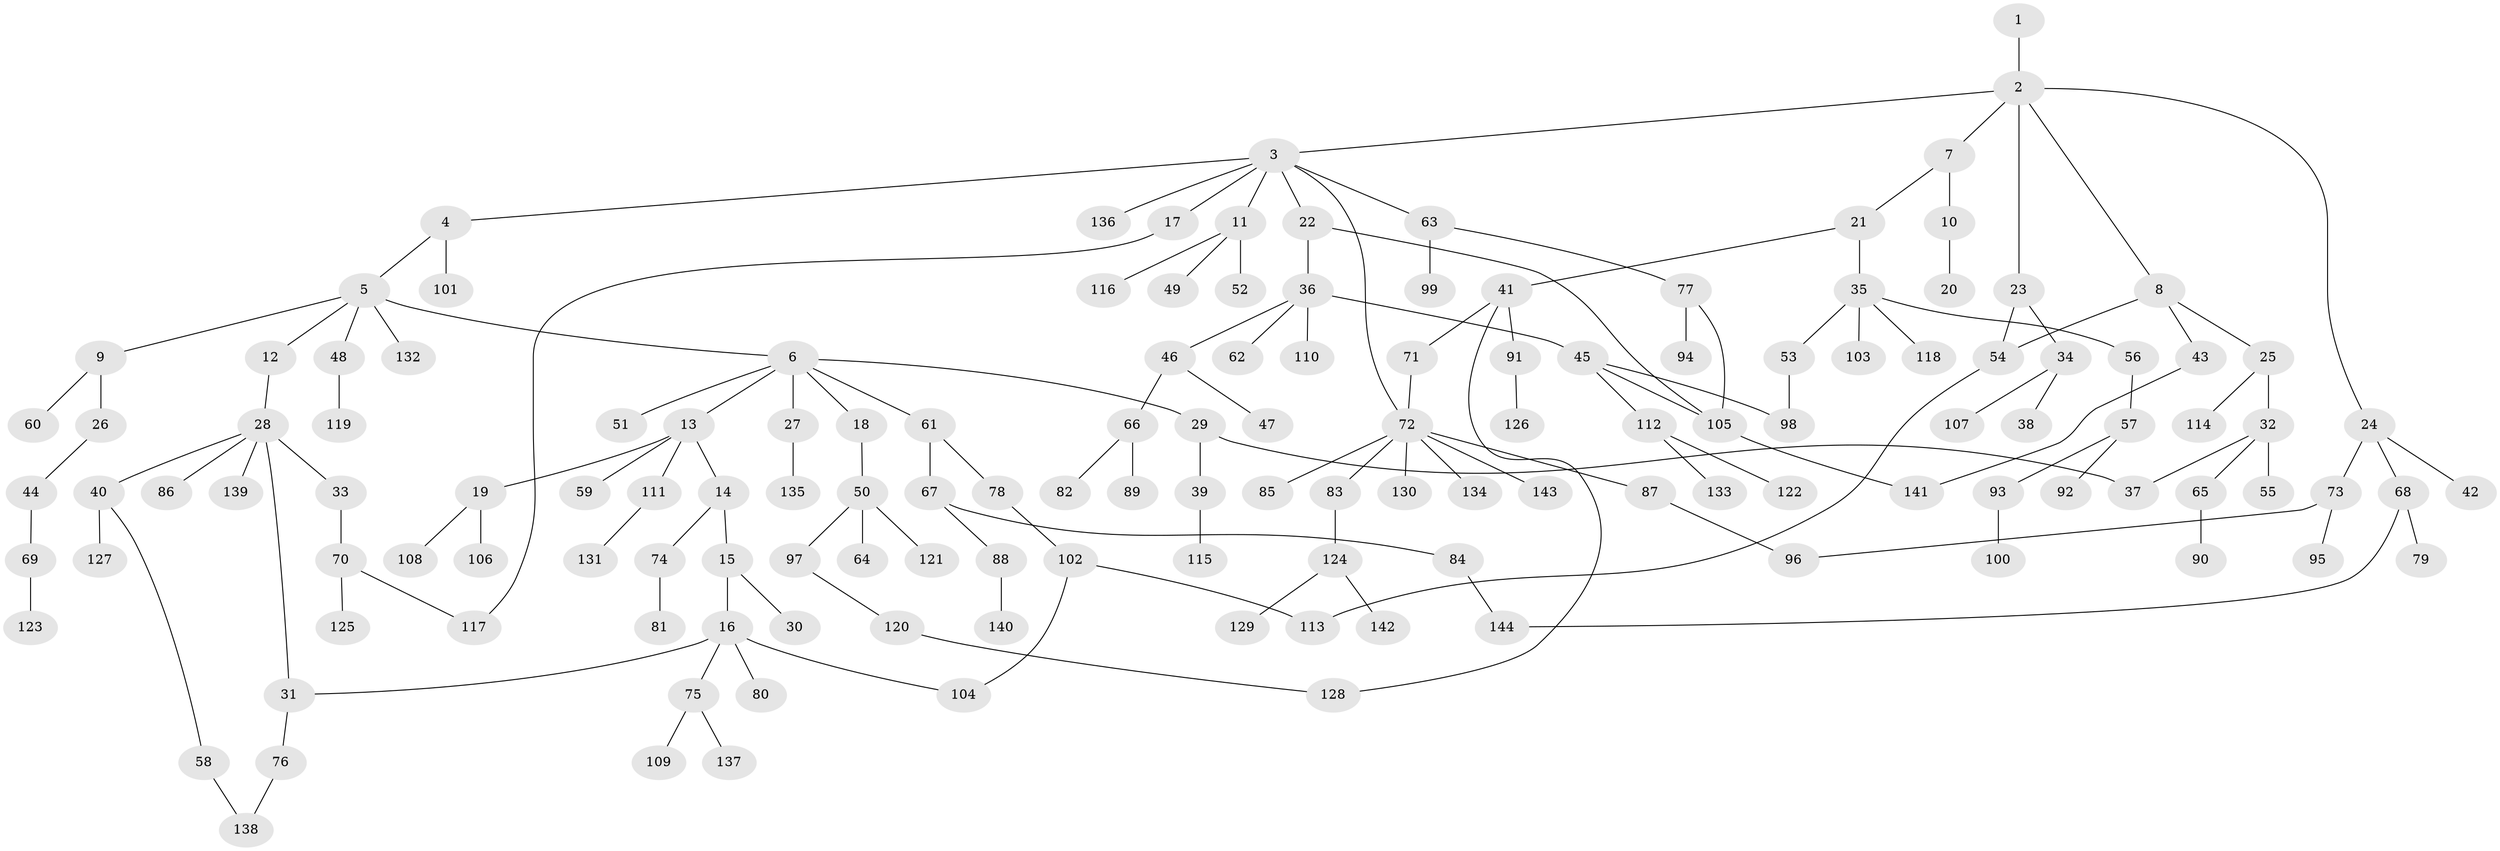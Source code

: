 // coarse degree distribution, {1: 0.46, 7: 0.05, 3: 0.12, 4: 0.08, 2: 0.23, 6: 0.03, 5: 0.03}
// Generated by graph-tools (version 1.1) at 2025/23/03/03/25 07:23:32]
// undirected, 144 vertices, 158 edges
graph export_dot {
graph [start="1"]
  node [color=gray90,style=filled];
  1;
  2;
  3;
  4;
  5;
  6;
  7;
  8;
  9;
  10;
  11;
  12;
  13;
  14;
  15;
  16;
  17;
  18;
  19;
  20;
  21;
  22;
  23;
  24;
  25;
  26;
  27;
  28;
  29;
  30;
  31;
  32;
  33;
  34;
  35;
  36;
  37;
  38;
  39;
  40;
  41;
  42;
  43;
  44;
  45;
  46;
  47;
  48;
  49;
  50;
  51;
  52;
  53;
  54;
  55;
  56;
  57;
  58;
  59;
  60;
  61;
  62;
  63;
  64;
  65;
  66;
  67;
  68;
  69;
  70;
  71;
  72;
  73;
  74;
  75;
  76;
  77;
  78;
  79;
  80;
  81;
  82;
  83;
  84;
  85;
  86;
  87;
  88;
  89;
  90;
  91;
  92;
  93;
  94;
  95;
  96;
  97;
  98;
  99;
  100;
  101;
  102;
  103;
  104;
  105;
  106;
  107;
  108;
  109;
  110;
  111;
  112;
  113;
  114;
  115;
  116;
  117;
  118;
  119;
  120;
  121;
  122;
  123;
  124;
  125;
  126;
  127;
  128;
  129;
  130;
  131;
  132;
  133;
  134;
  135;
  136;
  137;
  138;
  139;
  140;
  141;
  142;
  143;
  144;
  1 -- 2;
  2 -- 3;
  2 -- 7;
  2 -- 8;
  2 -- 23;
  2 -- 24;
  3 -- 4;
  3 -- 11;
  3 -- 17;
  3 -- 22;
  3 -- 63;
  3 -- 136;
  3 -- 72;
  4 -- 5;
  4 -- 101;
  5 -- 6;
  5 -- 9;
  5 -- 12;
  5 -- 48;
  5 -- 132;
  6 -- 13;
  6 -- 18;
  6 -- 27;
  6 -- 29;
  6 -- 51;
  6 -- 61;
  7 -- 10;
  7 -- 21;
  8 -- 25;
  8 -- 43;
  8 -- 54;
  9 -- 26;
  9 -- 60;
  10 -- 20;
  11 -- 49;
  11 -- 52;
  11 -- 116;
  12 -- 28;
  13 -- 14;
  13 -- 19;
  13 -- 59;
  13 -- 111;
  14 -- 15;
  14 -- 74;
  15 -- 16;
  15 -- 30;
  16 -- 31;
  16 -- 75;
  16 -- 80;
  16 -- 104;
  17 -- 117;
  18 -- 50;
  19 -- 106;
  19 -- 108;
  21 -- 35;
  21 -- 41;
  22 -- 36;
  22 -- 105;
  23 -- 34;
  23 -- 54;
  24 -- 42;
  24 -- 68;
  24 -- 73;
  25 -- 32;
  25 -- 114;
  26 -- 44;
  27 -- 135;
  28 -- 33;
  28 -- 40;
  28 -- 86;
  28 -- 139;
  28 -- 31;
  29 -- 39;
  29 -- 37;
  31 -- 76;
  32 -- 37;
  32 -- 55;
  32 -- 65;
  33 -- 70;
  34 -- 38;
  34 -- 107;
  35 -- 53;
  35 -- 56;
  35 -- 103;
  35 -- 118;
  36 -- 45;
  36 -- 46;
  36 -- 62;
  36 -- 110;
  39 -- 115;
  40 -- 58;
  40 -- 127;
  41 -- 71;
  41 -- 91;
  41 -- 128;
  43 -- 141;
  44 -- 69;
  45 -- 112;
  45 -- 105;
  45 -- 98;
  46 -- 47;
  46 -- 66;
  48 -- 119;
  50 -- 64;
  50 -- 97;
  50 -- 121;
  53 -- 98;
  54 -- 113;
  56 -- 57;
  57 -- 92;
  57 -- 93;
  58 -- 138;
  61 -- 67;
  61 -- 78;
  63 -- 77;
  63 -- 99;
  65 -- 90;
  66 -- 82;
  66 -- 89;
  67 -- 84;
  67 -- 88;
  68 -- 79;
  68 -- 144;
  69 -- 123;
  70 -- 117;
  70 -- 125;
  71 -- 72;
  72 -- 83;
  72 -- 85;
  72 -- 87;
  72 -- 130;
  72 -- 134;
  72 -- 143;
  73 -- 95;
  73 -- 96;
  74 -- 81;
  75 -- 109;
  75 -- 137;
  76 -- 138;
  77 -- 94;
  77 -- 105;
  78 -- 102;
  83 -- 124;
  84 -- 144;
  87 -- 96;
  88 -- 140;
  91 -- 126;
  93 -- 100;
  97 -- 120;
  102 -- 113;
  102 -- 104;
  105 -- 141;
  111 -- 131;
  112 -- 122;
  112 -- 133;
  120 -- 128;
  124 -- 129;
  124 -- 142;
}
